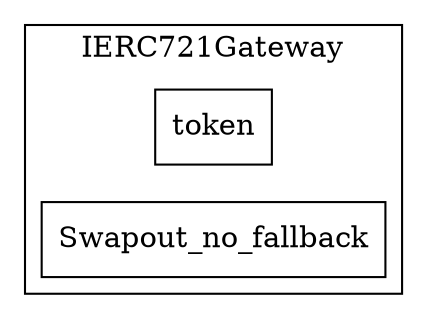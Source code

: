 strict digraph {
rankdir="LR"
node [shape=box]
subgraph cluster_18_IERC721Gateway {
label = "IERC721Gateway"
"18_token" [label="token"]
"18_Swapout_no_fallback" [label="Swapout_no_fallback"]
}subgraph cluster_solidity {
label = "[Solidity]"
}
}